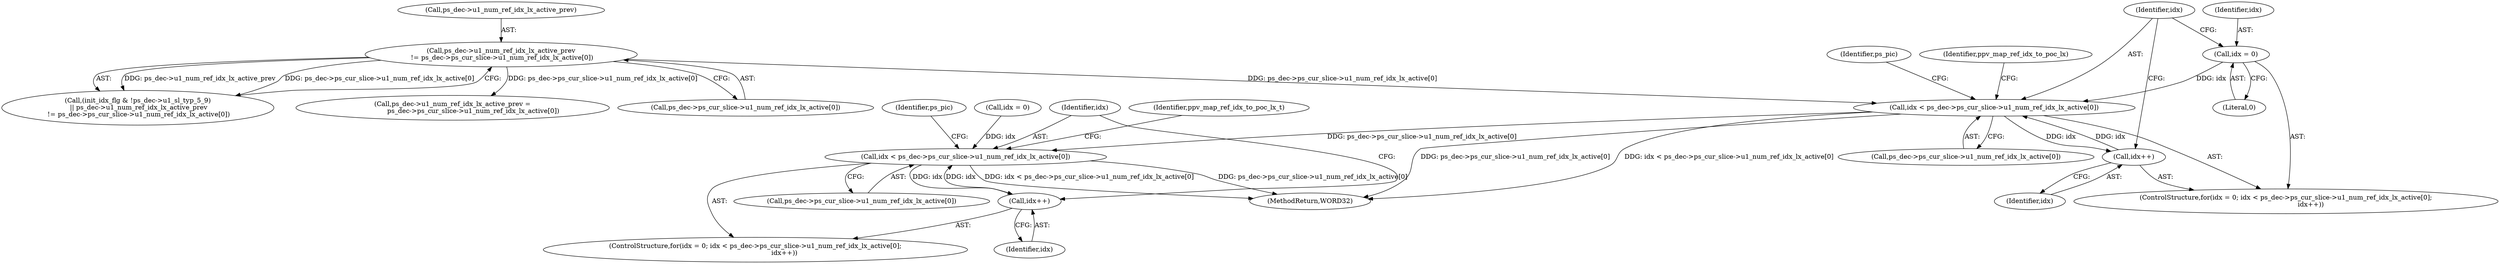 digraph "0_Android_943323f1d9d3dd5c2634deb26cbe72343ca6b3db_0@array" {
"1000500" [label="(Call,idx < ps_dec->ps_cur_slice->u1_num_ref_idx_lx_active[0])"];
"1000497" [label="(Call,idx = 0)"];
"1000509" [label="(Call,idx++)"];
"1000500" [label="(Call,idx < ps_dec->ps_cur_slice->u1_num_ref_idx_lx_active[0])"];
"1000341" [label="(Call,ps_dec->u1_num_ref_idx_lx_active_prev\n != ps_dec->ps_cur_slice->u1_num_ref_idx_lx_active[0])"];
"1000615" [label="(Call,idx < ps_dec->ps_cur_slice->u1_num_ref_idx_lx_active[0])"];
"1000624" [label="(Call,idx++)"];
"1000498" [label="(Identifier,idx)"];
"1000611" [label="(ControlStructure,for(idx = 0; idx < ps_dec->ps_cur_slice->u1_num_ref_idx_lx_active[0];\n                            idx++))"];
"1000500" [label="(Call,idx < ps_dec->ps_cur_slice->u1_num_ref_idx_lx_active[0])"];
"1000334" [label="(Call,(init_idx_flg & !ps_dec->u1_sl_typ_5_9)\n || ps_dec->u1_num_ref_idx_lx_active_prev\n != ps_dec->ps_cur_slice->u1_num_ref_idx_lx_active[0])"];
"1000499" [label="(Literal,0)"];
"1000510" [label="(Identifier,idx)"];
"1000628" [label="(Identifier,ps_pic)"];
"1000501" [label="(Identifier,idx)"];
"1000617" [label="(Call,ps_dec->ps_cur_slice->u1_num_ref_idx_lx_active[0])"];
"1000367" [label="(Call,ps_dec->u1_num_ref_idx_lx_active_prev =\n                    ps_dec->ps_cur_slice->u1_num_ref_idx_lx_active[0])"];
"1000616" [label="(Identifier,idx)"];
"1001235" [label="(MethodReturn,WORD32)"];
"1000345" [label="(Call,ps_dec->ps_cur_slice->u1_num_ref_idx_lx_active[0])"];
"1000496" [label="(ControlStructure,for(idx = 0; idx < ps_dec->ps_cur_slice->u1_num_ref_idx_lx_active[0];\n                        idx++))"];
"1000341" [label="(Call,ps_dec->u1_num_ref_idx_lx_active_prev\n != ps_dec->ps_cur_slice->u1_num_ref_idx_lx_active[0])"];
"1000675" [label="(Identifier,ppv_map_ref_idx_to_poc_lx_t)"];
"1000624" [label="(Call,idx++)"];
"1000529" [label="(Identifier,ppv_map_ref_idx_to_poc_lx)"];
"1000625" [label="(Identifier,idx)"];
"1000513" [label="(Identifier,ps_pic)"];
"1000615" [label="(Call,idx < ps_dec->ps_cur_slice->u1_num_ref_idx_lx_active[0])"];
"1000502" [label="(Call,ps_dec->ps_cur_slice->u1_num_ref_idx_lx_active[0])"];
"1000497" [label="(Call,idx = 0)"];
"1000612" [label="(Call,idx = 0)"];
"1000342" [label="(Call,ps_dec->u1_num_ref_idx_lx_active_prev)"];
"1000509" [label="(Call,idx++)"];
"1000500" -> "1000496"  [label="AST: "];
"1000500" -> "1000502"  [label="CFG: "];
"1000501" -> "1000500"  [label="AST: "];
"1000502" -> "1000500"  [label="AST: "];
"1000513" -> "1000500"  [label="CFG: "];
"1000529" -> "1000500"  [label="CFG: "];
"1000500" -> "1001235"  [label="DDG: ps_dec->ps_cur_slice->u1_num_ref_idx_lx_active[0]"];
"1000500" -> "1001235"  [label="DDG: idx < ps_dec->ps_cur_slice->u1_num_ref_idx_lx_active[0]"];
"1000497" -> "1000500"  [label="DDG: idx"];
"1000509" -> "1000500"  [label="DDG: idx"];
"1000341" -> "1000500"  [label="DDG: ps_dec->ps_cur_slice->u1_num_ref_idx_lx_active[0]"];
"1000500" -> "1000509"  [label="DDG: idx"];
"1000500" -> "1000615"  [label="DDG: ps_dec->ps_cur_slice->u1_num_ref_idx_lx_active[0]"];
"1000497" -> "1000496"  [label="AST: "];
"1000497" -> "1000499"  [label="CFG: "];
"1000498" -> "1000497"  [label="AST: "];
"1000499" -> "1000497"  [label="AST: "];
"1000501" -> "1000497"  [label="CFG: "];
"1000509" -> "1000496"  [label="AST: "];
"1000509" -> "1000510"  [label="CFG: "];
"1000510" -> "1000509"  [label="AST: "];
"1000501" -> "1000509"  [label="CFG: "];
"1000341" -> "1000334"  [label="AST: "];
"1000341" -> "1000345"  [label="CFG: "];
"1000342" -> "1000341"  [label="AST: "];
"1000345" -> "1000341"  [label="AST: "];
"1000334" -> "1000341"  [label="CFG: "];
"1000341" -> "1000334"  [label="DDG: ps_dec->u1_num_ref_idx_lx_active_prev"];
"1000341" -> "1000334"  [label="DDG: ps_dec->ps_cur_slice->u1_num_ref_idx_lx_active[0]"];
"1000341" -> "1000367"  [label="DDG: ps_dec->ps_cur_slice->u1_num_ref_idx_lx_active[0]"];
"1000615" -> "1000611"  [label="AST: "];
"1000615" -> "1000617"  [label="CFG: "];
"1000616" -> "1000615"  [label="AST: "];
"1000617" -> "1000615"  [label="AST: "];
"1000628" -> "1000615"  [label="CFG: "];
"1000675" -> "1000615"  [label="CFG: "];
"1000615" -> "1001235"  [label="DDG: ps_dec->ps_cur_slice->u1_num_ref_idx_lx_active[0]"];
"1000615" -> "1001235"  [label="DDG: idx < ps_dec->ps_cur_slice->u1_num_ref_idx_lx_active[0]"];
"1000612" -> "1000615"  [label="DDG: idx"];
"1000624" -> "1000615"  [label="DDG: idx"];
"1000615" -> "1000624"  [label="DDG: idx"];
"1000624" -> "1000611"  [label="AST: "];
"1000624" -> "1000625"  [label="CFG: "];
"1000625" -> "1000624"  [label="AST: "];
"1000616" -> "1000624"  [label="CFG: "];
}
